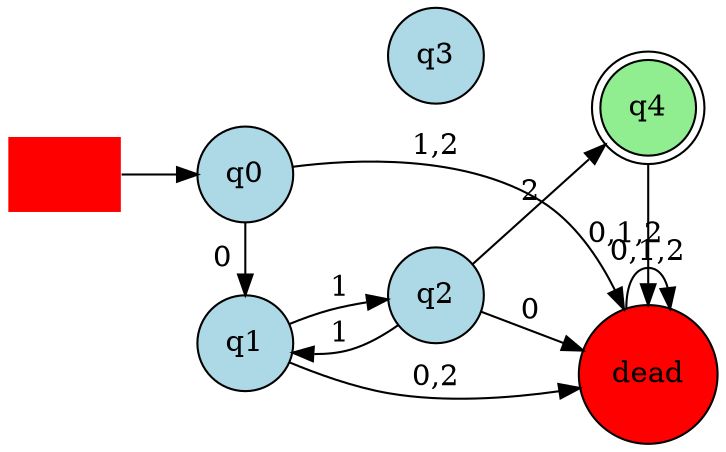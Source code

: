 digraph DFA_0_odd1s_2 {
    rankdir=LR;
    size="16,10";
    
    // Clean node styling - only q4 is accepting
    node [shape = doublecircle, style=filled, fillcolor=lightgreen]; q4;
    node [shape = circle, style=filled, fillcolor=lightblue]; q0 q1 q2 q3;
    node [shape = circle, style=filled, fillcolor=red]; dead;
    
    // Initial state
    node [shape = none, label=""]; start;
    start -> q0;
    
    // Simple state labels
    q0 [label="q0"];
    q1 [label="q1"];
    q2 [label="q2"];
    q3 [label="q3"];
    q4 [label="q4"];
    dead [label="dead"];
    
    // Phase 1: Must begin with '0'
    // From q0 (start)
    q0 -> q1 [label="0"];
    q0 -> dead [label="1,2"];
    
    // Phase 2: After '0', track odd number of 1's
    // From q1 (seen '0', even number of 1's so far)
    q1 -> q2 [label="1"];     // First 1 (odd count)
    q1 -> dead [label="0,2"]; // Can't have another 0 or end with 2 yet
    
    // From q2 (seen '0', odd number of 1's)
    q2 -> q1 [label="1"];     // Even count of 1's now
    q2 -> q4 [label="2"];     // End with 2 - ACCEPT!
    q2 -> dead [label="0"];   // Can't have 0 in middle
    
    // Phase 3: After ending with '2'
    // From q4 (ended with '2' after odd 1's) - ACCEPTING
    q4 -> dead [label="0,1,2"]; // No more symbols allowed after final 2
    
    // Dead state
    dead -> dead [label="0,1,2"];
    
    // Layout
    {rank=same; q0; q1;}
    {rank=same; q2; q3;}
    {rank=same; q4; dead;}
}
